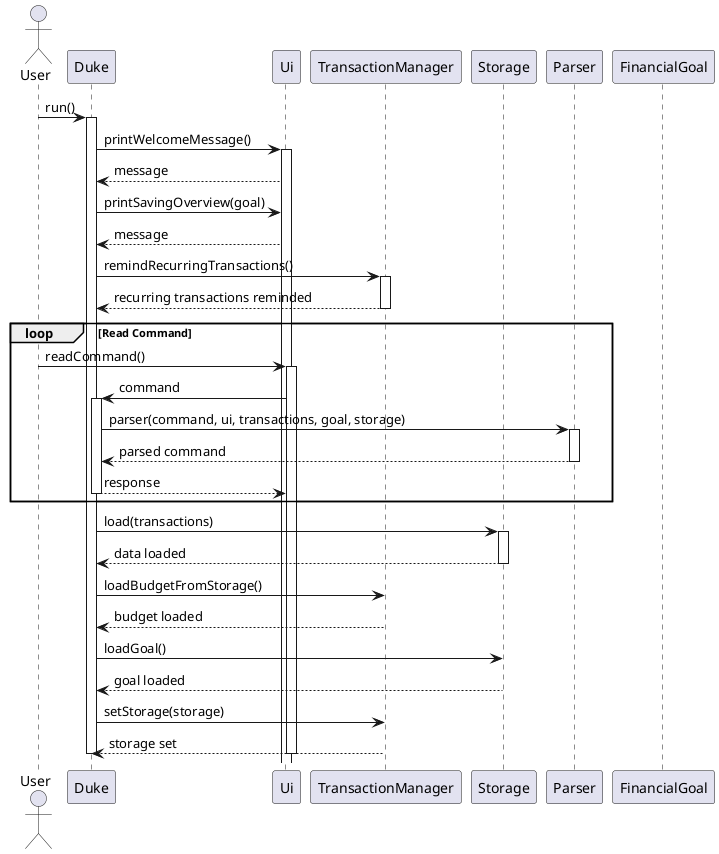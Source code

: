 @startuml

actor User
participant Duke
participant Ui
participant TransactionManager
participant Storage
participant Parser
participant FinancialGoal

User -> Duke : run()
activate Duke
Duke -> Ui : printWelcomeMessage()
activate Ui
Ui --> Duke : message
Duke -> Ui : printSavingOverview(goal)
Ui --> Duke : message
Duke -> TransactionManager : remindRecurringTransactions()
activate TransactionManager
TransactionManager --> Duke : recurring transactions reminded
deactivate TransactionManager
loop Read Command
    User -> Ui : readCommand()
    activate Ui
    Ui -> Duke : command
    activate Duke
    Duke -> Parser : parser(command, ui, transactions, goal, storage)
    activate Parser
    Parser --> Duke : parsed command
    deactivate Parser
    Duke --> Ui : response
    deactivate Duke
end

Duke -> Storage : load(transactions)
activate Storage
Storage --> Duke : data loaded
deactivate Storage
Duke -> TransactionManager : loadBudgetFromStorage()
TransactionManager --> Duke : budget loaded
Duke -> Storage : loadGoal()
Storage --> Duke : goal loaded
Duke -> TransactionManager : setStorage(storage)
TransactionManager --> Duke : storage set

deactivate Ui
deactivate Duke

@enduml

